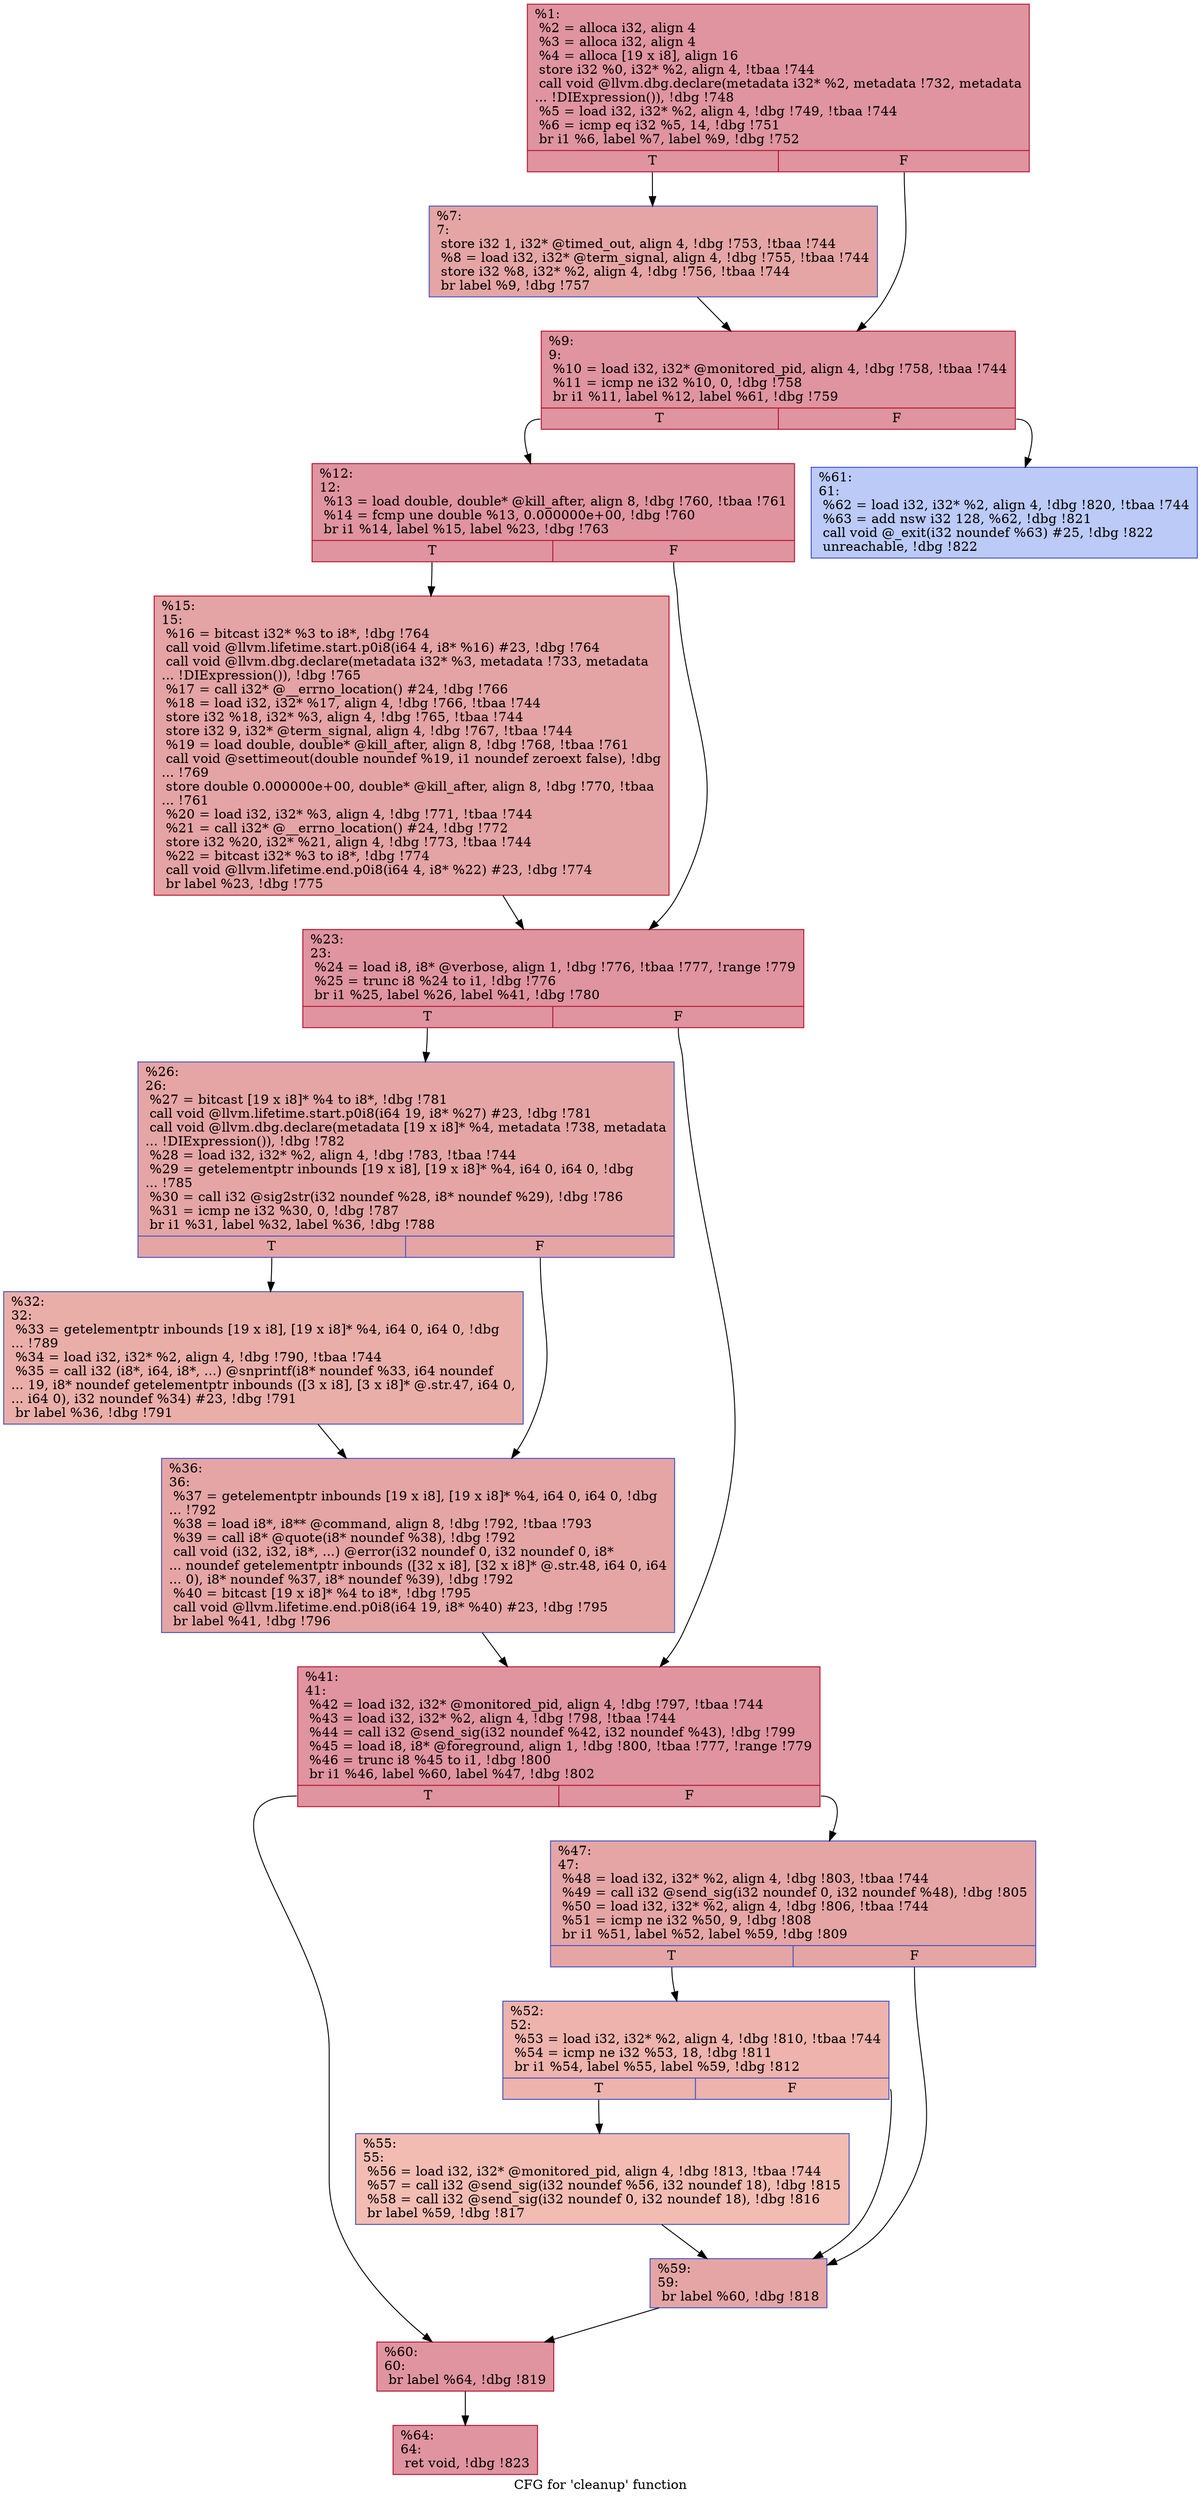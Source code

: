 digraph "CFG for 'cleanup' function" {
	label="CFG for 'cleanup' function";

	Node0x95be80 [shape=record,color="#b70d28ff", style=filled, fillcolor="#b70d2870",label="{%1:\l  %2 = alloca i32, align 4\l  %3 = alloca i32, align 4\l  %4 = alloca [19 x i8], align 16\l  store i32 %0, i32* %2, align 4, !tbaa !744\l  call void @llvm.dbg.declare(metadata i32* %2, metadata !732, metadata\l... !DIExpression()), !dbg !748\l  %5 = load i32, i32* %2, align 4, !dbg !749, !tbaa !744\l  %6 = icmp eq i32 %5, 14, !dbg !751\l  br i1 %6, label %7, label %9, !dbg !752\l|{<s0>T|<s1>F}}"];
	Node0x95be80:s0 -> Node0x95bf60;
	Node0x95be80:s1 -> Node0x95bfb0;
	Node0x95bf60 [shape=record,color="#3d50c3ff", style=filled, fillcolor="#c5333470",label="{%7:\l7:                                                \l  store i32 1, i32* @timed_out, align 4, !dbg !753, !tbaa !744\l  %8 = load i32, i32* @term_signal, align 4, !dbg !755, !tbaa !744\l  store i32 %8, i32* %2, align 4, !dbg !756, !tbaa !744\l  br label %9, !dbg !757\l}"];
	Node0x95bf60 -> Node0x95bfb0;
	Node0x95bfb0 [shape=record,color="#b70d28ff", style=filled, fillcolor="#b70d2870",label="{%9:\l9:                                                \l  %10 = load i32, i32* @monitored_pid, align 4, !dbg !758, !tbaa !744\l  %11 = icmp ne i32 %10, 0, !dbg !758\l  br i1 %11, label %12, label %61, !dbg !759\l|{<s0>T|<s1>F}}"];
	Node0x95bfb0:s0 -> Node0x95c000;
	Node0x95bfb0:s1 -> Node0x95c3c0;
	Node0x95c000 [shape=record,color="#b70d28ff", style=filled, fillcolor="#b70d2870",label="{%12:\l12:                                               \l  %13 = load double, double* @kill_after, align 8, !dbg !760, !tbaa !761\l  %14 = fcmp une double %13, 0.000000e+00, !dbg !760\l  br i1 %14, label %15, label %23, !dbg !763\l|{<s0>T|<s1>F}}"];
	Node0x95c000:s0 -> Node0x95c050;
	Node0x95c000:s1 -> Node0x95c0a0;
	Node0x95c050 [shape=record,color="#b70d28ff", style=filled, fillcolor="#c32e3170",label="{%15:\l15:                                               \l  %16 = bitcast i32* %3 to i8*, !dbg !764\l  call void @llvm.lifetime.start.p0i8(i64 4, i8* %16) #23, !dbg !764\l  call void @llvm.dbg.declare(metadata i32* %3, metadata !733, metadata\l... !DIExpression()), !dbg !765\l  %17 = call i32* @__errno_location() #24, !dbg !766\l  %18 = load i32, i32* %17, align 4, !dbg !766, !tbaa !744\l  store i32 %18, i32* %3, align 4, !dbg !765, !tbaa !744\l  store i32 9, i32* @term_signal, align 4, !dbg !767, !tbaa !744\l  %19 = load double, double* @kill_after, align 8, !dbg !768, !tbaa !761\l  call void @settimeout(double noundef %19, i1 noundef zeroext false), !dbg\l... !769\l  store double 0.000000e+00, double* @kill_after, align 8, !dbg !770, !tbaa\l... !761\l  %20 = load i32, i32* %3, align 4, !dbg !771, !tbaa !744\l  %21 = call i32* @__errno_location() #24, !dbg !772\l  store i32 %20, i32* %21, align 4, !dbg !773, !tbaa !744\l  %22 = bitcast i32* %3 to i8*, !dbg !774\l  call void @llvm.lifetime.end.p0i8(i64 4, i8* %22) #23, !dbg !774\l  br label %23, !dbg !775\l}"];
	Node0x95c050 -> Node0x95c0a0;
	Node0x95c0a0 [shape=record,color="#b70d28ff", style=filled, fillcolor="#b70d2870",label="{%23:\l23:                                               \l  %24 = load i8, i8* @verbose, align 1, !dbg !776, !tbaa !777, !range !779\l  %25 = trunc i8 %24 to i1, !dbg !776\l  br i1 %25, label %26, label %41, !dbg !780\l|{<s0>T|<s1>F}}"];
	Node0x95c0a0:s0 -> Node0x95c0f0;
	Node0x95c0a0:s1 -> Node0x95c1e0;
	Node0x95c0f0 [shape=record,color="#3d50c3ff", style=filled, fillcolor="#c5333470",label="{%26:\l26:                                               \l  %27 = bitcast [19 x i8]* %4 to i8*, !dbg !781\l  call void @llvm.lifetime.start.p0i8(i64 19, i8* %27) #23, !dbg !781\l  call void @llvm.dbg.declare(metadata [19 x i8]* %4, metadata !738, metadata\l... !DIExpression()), !dbg !782\l  %28 = load i32, i32* %2, align 4, !dbg !783, !tbaa !744\l  %29 = getelementptr inbounds [19 x i8], [19 x i8]* %4, i64 0, i64 0, !dbg\l... !785\l  %30 = call i32 @sig2str(i32 noundef %28, i8* noundef %29), !dbg !786\l  %31 = icmp ne i32 %30, 0, !dbg !787\l  br i1 %31, label %32, label %36, !dbg !788\l|{<s0>T|<s1>F}}"];
	Node0x95c0f0:s0 -> Node0x95c140;
	Node0x95c0f0:s1 -> Node0x95c190;
	Node0x95c140 [shape=record,color="#3d50c3ff", style=filled, fillcolor="#d0473d70",label="{%32:\l32:                                               \l  %33 = getelementptr inbounds [19 x i8], [19 x i8]* %4, i64 0, i64 0, !dbg\l... !789\l  %34 = load i32, i32* %2, align 4, !dbg !790, !tbaa !744\l  %35 = call i32 (i8*, i64, i8*, ...) @snprintf(i8* noundef %33, i64 noundef\l... 19, i8* noundef getelementptr inbounds ([3 x i8], [3 x i8]* @.str.47, i64 0,\l... i64 0), i32 noundef %34) #23, !dbg !791\l  br label %36, !dbg !791\l}"];
	Node0x95c140 -> Node0x95c190;
	Node0x95c190 [shape=record,color="#3d50c3ff", style=filled, fillcolor="#c5333470",label="{%36:\l36:                                               \l  %37 = getelementptr inbounds [19 x i8], [19 x i8]* %4, i64 0, i64 0, !dbg\l... !792\l  %38 = load i8*, i8** @command, align 8, !dbg !792, !tbaa !793\l  %39 = call i8* @quote(i8* noundef %38), !dbg !792\l  call void (i32, i32, i8*, ...) @error(i32 noundef 0, i32 noundef 0, i8*\l... noundef getelementptr inbounds ([32 x i8], [32 x i8]* @.str.48, i64 0, i64\l... 0), i8* noundef %37, i8* noundef %39), !dbg !792\l  %40 = bitcast [19 x i8]* %4 to i8*, !dbg !795\l  call void @llvm.lifetime.end.p0i8(i64 19, i8* %40) #23, !dbg !795\l  br label %41, !dbg !796\l}"];
	Node0x95c190 -> Node0x95c1e0;
	Node0x95c1e0 [shape=record,color="#b70d28ff", style=filled, fillcolor="#b70d2870",label="{%41:\l41:                                               \l  %42 = load i32, i32* @monitored_pid, align 4, !dbg !797, !tbaa !744\l  %43 = load i32, i32* %2, align 4, !dbg !798, !tbaa !744\l  %44 = call i32 @send_sig(i32 noundef %42, i32 noundef %43), !dbg !799\l  %45 = load i8, i8* @foreground, align 1, !dbg !800, !tbaa !777, !range !779\l  %46 = trunc i8 %45 to i1, !dbg !800\l  br i1 %46, label %60, label %47, !dbg !802\l|{<s0>T|<s1>F}}"];
	Node0x95c1e0:s0 -> Node0x95c370;
	Node0x95c1e0:s1 -> Node0x95c230;
	Node0x95c230 [shape=record,color="#3d50c3ff", style=filled, fillcolor="#c5333470",label="{%47:\l47:                                               \l  %48 = load i32, i32* %2, align 4, !dbg !803, !tbaa !744\l  %49 = call i32 @send_sig(i32 noundef 0, i32 noundef %48), !dbg !805\l  %50 = load i32, i32* %2, align 4, !dbg !806, !tbaa !744\l  %51 = icmp ne i32 %50, 9, !dbg !808\l  br i1 %51, label %52, label %59, !dbg !809\l|{<s0>T|<s1>F}}"];
	Node0x95c230:s0 -> Node0x95c280;
	Node0x95c230:s1 -> Node0x95c320;
	Node0x95c280 [shape=record,color="#3d50c3ff", style=filled, fillcolor="#d6524470",label="{%52:\l52:                                               \l  %53 = load i32, i32* %2, align 4, !dbg !810, !tbaa !744\l  %54 = icmp ne i32 %53, 18, !dbg !811\l  br i1 %54, label %55, label %59, !dbg !812\l|{<s0>T|<s1>F}}"];
	Node0x95c280:s0 -> Node0x95c2d0;
	Node0x95c280:s1 -> Node0x95c320;
	Node0x95c2d0 [shape=record,color="#3d50c3ff", style=filled, fillcolor="#e1675170",label="{%55:\l55:                                               \l  %56 = load i32, i32* @monitored_pid, align 4, !dbg !813, !tbaa !744\l  %57 = call i32 @send_sig(i32 noundef %56, i32 noundef 18), !dbg !815\l  %58 = call i32 @send_sig(i32 noundef 0, i32 noundef 18), !dbg !816\l  br label %59, !dbg !817\l}"];
	Node0x95c2d0 -> Node0x95c320;
	Node0x95c320 [shape=record,color="#3d50c3ff", style=filled, fillcolor="#c5333470",label="{%59:\l59:                                               \l  br label %60, !dbg !818\l}"];
	Node0x95c320 -> Node0x95c370;
	Node0x95c370 [shape=record,color="#b70d28ff", style=filled, fillcolor="#b70d2870",label="{%60:\l60:                                               \l  br label %64, !dbg !819\l}"];
	Node0x95c370 -> Node0x95c410;
	Node0x95c3c0 [shape=record,color="#3d50c3ff", style=filled, fillcolor="#6687ed70",label="{%61:\l61:                                               \l  %62 = load i32, i32* %2, align 4, !dbg !820, !tbaa !744\l  %63 = add nsw i32 128, %62, !dbg !821\l  call void @_exit(i32 noundef %63) #25, !dbg !822\l  unreachable, !dbg !822\l}"];
	Node0x95c410 [shape=record,color="#b70d28ff", style=filled, fillcolor="#b70d2870",label="{%64:\l64:                                               \l  ret void, !dbg !823\l}"];
}
